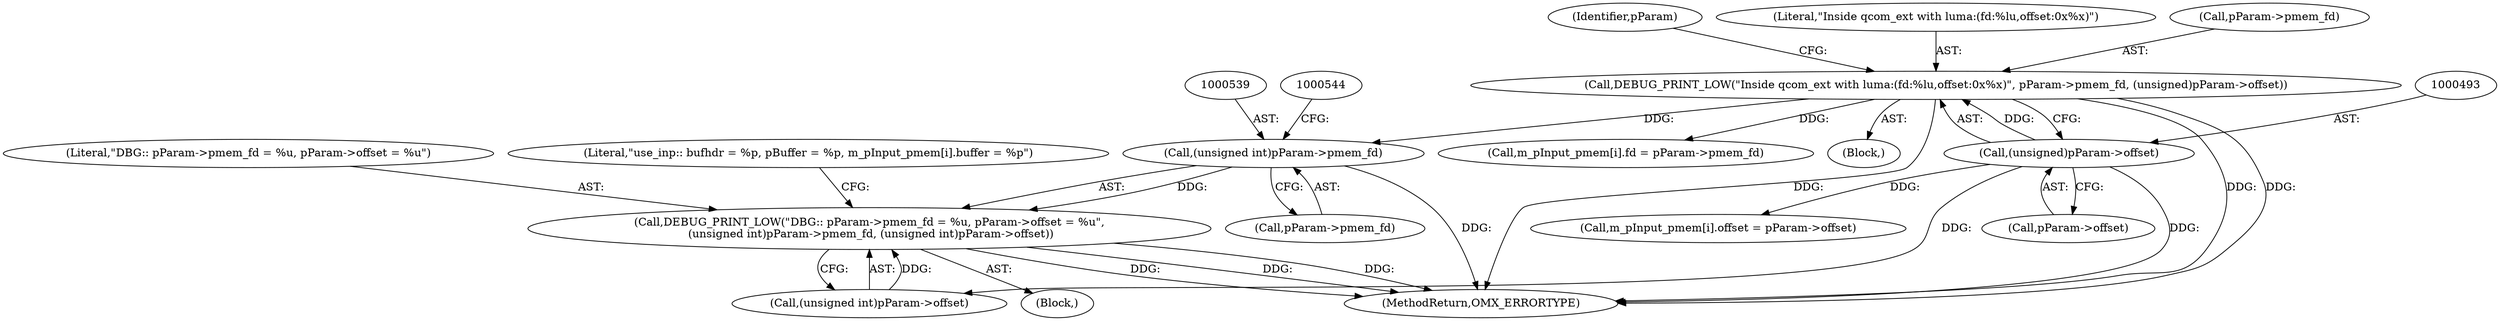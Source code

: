 digraph "0_Android_7558d03e6498e970b761aa44fff6b2c659202d95_1@pointer" {
"1000538" [label="(Call,(unsigned int)pParam->pmem_fd)"];
"1000487" [label="(Call,DEBUG_PRINT_LOW(\"Inside qcom_ext with luma:(fd:%lu,offset:0x%x)\", pParam->pmem_fd, (unsigned)pParam->offset))"];
"1000492" [label="(Call,(unsigned)pParam->offset)"];
"1000536" [label="(Call,DEBUG_PRINT_LOW(\"DBG:: pParam->pmem_fd = %u, pParam->offset = %u\",\n (unsigned int)pParam->pmem_fd, (unsigned int)pParam->offset))"];
"1000538" [label="(Call,(unsigned int)pParam->pmem_fd)"];
"1000498" [label="(Identifier,pParam)"];
"1000509" [label="(Call,m_pInput_pmem[i].offset = pParam->offset)"];
"1000494" [label="(Call,pParam->offset)"];
"1000536" [label="(Call,DEBUG_PRINT_LOW(\"DBG:: pParam->pmem_fd = %u, pParam->offset = %u\",\n (unsigned int)pParam->pmem_fd, (unsigned int)pParam->offset))"];
"1000499" [label="(Block,)"];
"1000488" [label="(Literal,\"Inside qcom_ext with luma:(fd:%lu,offset:0x%x)\")"];
"1000537" [label="(Literal,\"DBG:: pParam->pmem_fd = %u, pParam->offset = %u\")"];
"1000555" [label="(Literal,\"use_inp:: bufhdr = %p, pBuffer = %p, m_pInput_pmem[i].buffer = %p\")"];
"1000487" [label="(Call,DEBUG_PRINT_LOW(\"Inside qcom_ext with luma:(fd:%lu,offset:0x%x)\", pParam->pmem_fd, (unsigned)pParam->offset))"];
"1000489" [label="(Call,pParam->pmem_fd)"];
"1000540" [label="(Call,pParam->pmem_fd)"];
"1000492" [label="(Call,(unsigned)pParam->offset)"];
"1000500" [label="(Call,m_pInput_pmem[i].fd = pParam->pmem_fd)"];
"1000477" [label="(Block,)"];
"1000592" [label="(MethodReturn,OMX_ERRORTYPE)"];
"1000543" [label="(Call,(unsigned int)pParam->offset)"];
"1000538" -> "1000536"  [label="AST: "];
"1000538" -> "1000540"  [label="CFG: "];
"1000539" -> "1000538"  [label="AST: "];
"1000540" -> "1000538"  [label="AST: "];
"1000544" -> "1000538"  [label="CFG: "];
"1000538" -> "1000592"  [label="DDG: "];
"1000538" -> "1000536"  [label="DDG: "];
"1000487" -> "1000538"  [label="DDG: "];
"1000487" -> "1000477"  [label="AST: "];
"1000487" -> "1000492"  [label="CFG: "];
"1000488" -> "1000487"  [label="AST: "];
"1000489" -> "1000487"  [label="AST: "];
"1000492" -> "1000487"  [label="AST: "];
"1000498" -> "1000487"  [label="CFG: "];
"1000487" -> "1000592"  [label="DDG: "];
"1000487" -> "1000592"  [label="DDG: "];
"1000487" -> "1000592"  [label="DDG: "];
"1000492" -> "1000487"  [label="DDG: "];
"1000487" -> "1000500"  [label="DDG: "];
"1000492" -> "1000494"  [label="CFG: "];
"1000493" -> "1000492"  [label="AST: "];
"1000494" -> "1000492"  [label="AST: "];
"1000492" -> "1000592"  [label="DDG: "];
"1000492" -> "1000509"  [label="DDG: "];
"1000492" -> "1000543"  [label="DDG: "];
"1000536" -> "1000499"  [label="AST: "];
"1000536" -> "1000543"  [label="CFG: "];
"1000537" -> "1000536"  [label="AST: "];
"1000543" -> "1000536"  [label="AST: "];
"1000555" -> "1000536"  [label="CFG: "];
"1000536" -> "1000592"  [label="DDG: "];
"1000536" -> "1000592"  [label="DDG: "];
"1000536" -> "1000592"  [label="DDG: "];
"1000543" -> "1000536"  [label="DDG: "];
}

